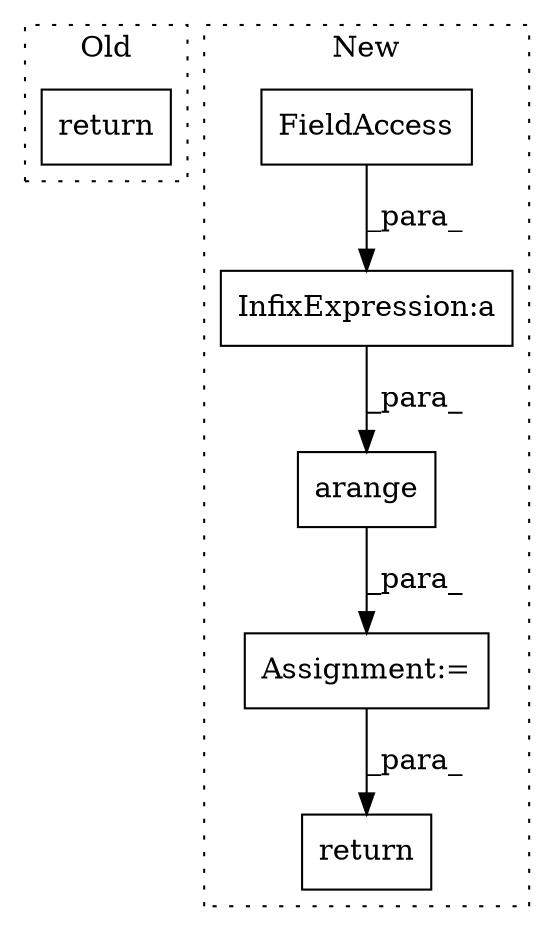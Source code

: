 digraph G {
subgraph cluster0 {
1 [label="return" a="41" s="2830" l="12" shape="box"];
label = "Old";
style="dotted";
}
subgraph cluster1 {
2 [label="arange" a="32" s="7800,7821" l="7,1" shape="box"];
3 [label="Assignment:=" a="7" s="7791" l="2" shape="box"];
4 [label="return" a="41" s="7925" l="12" shape="box"];
5 [label="InfixExpression:a" a="27" s="7686" l="3" shape="box"];
6 [label="FieldAccess" a="22" s="7671" l="15" shape="box"];
label = "New";
style="dotted";
}
2 -> 3 [label="_para_"];
3 -> 4 [label="_para_"];
5 -> 2 [label="_para_"];
6 -> 5 [label="_para_"];
}